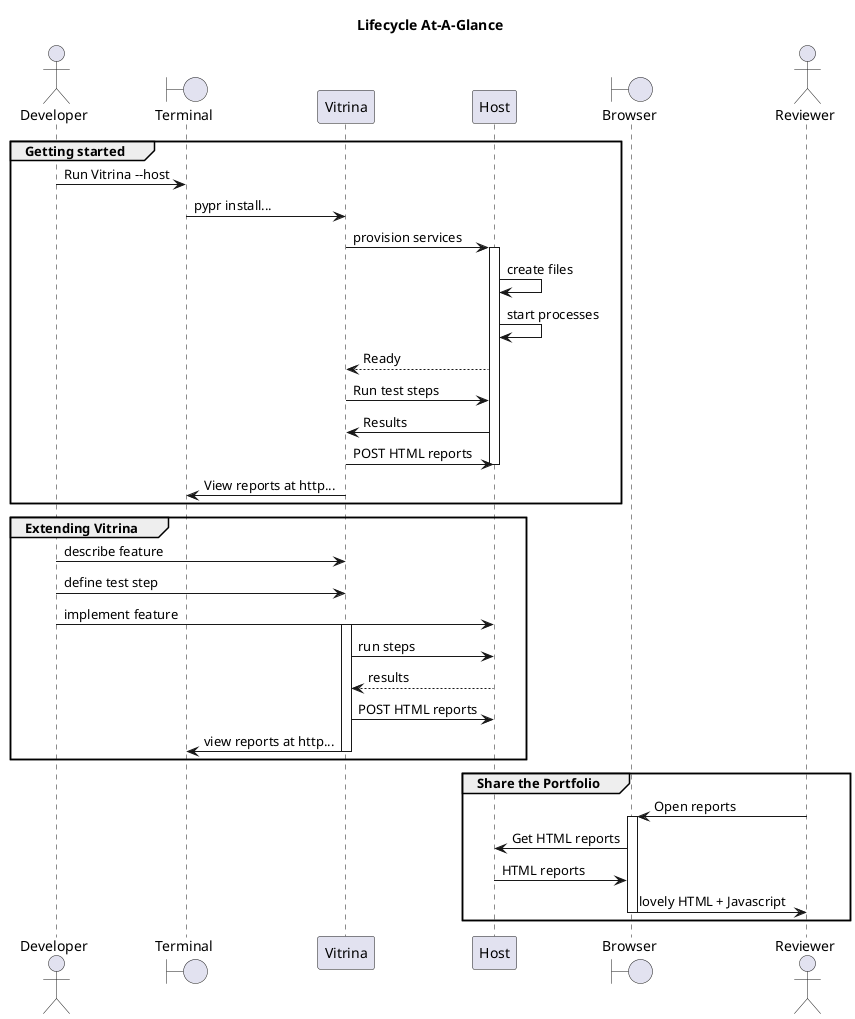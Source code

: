 @startuml
' !include https://raw.githubusercontent.com/bschwarz/puml-themes/master/themes/sketchy-outline/puml-theme-sketchy-outline.puml
title "Lifecycle At-A-Glance"

actor Developer
boundary Terminal
'----------------------

group Getting started
Developer -> Terminal : Run Vitrina --host
Terminal -> Vitrina : pypr install...
Vitrina -> Host : provision services
    activate Host
    Host -> Host : create files
    Host -> Host : start processes
    Host --> Vitrina : Ready
    Vitrina -> Host : Run test steps
    Host -> Vitrina : Results
    Vitrina -> Host : POST HTML reports
    deactivate
Vitrina -> Terminal : View reports at http...
end group
'----------------------

group Extending Vitrina

Developer -> Vitrina : describe feature
Developer  ->  Vitrina : define test step
Developer -> Host : implement feature

    activate Vitrina
    Vitrina -> Host : run steps
    Host --> Vitrina : results
    Vitrina -> Host : POST HTML reports
    Vitrina -> Terminal : view reports at http...
    deactivate Vitrina

end group
'----------------------

group  Share the Portfolio
boundary Browser
actor Reviewer
    Reviewer -> Browser : Open reports
    activate Browser
    Browser -> Host : Get HTML reports
    Host -> Browser : HTML reports
    Browser -> Reviewer : lovely HTML + Javascript
    deactivate
end group
@enduml